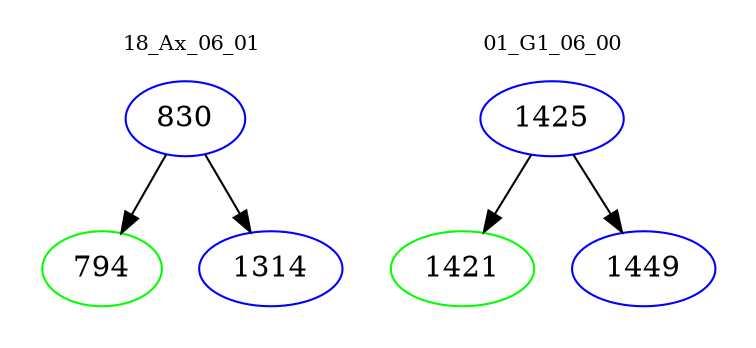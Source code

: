 digraph{
subgraph cluster_0 {
color = white
label = "18_Ax_06_01";
fontsize=10;
T0_830 [label="830", color="blue"]
T0_830 -> T0_794 [color="black"]
T0_794 [label="794", color="green"]
T0_830 -> T0_1314 [color="black"]
T0_1314 [label="1314", color="blue"]
}
subgraph cluster_1 {
color = white
label = "01_G1_06_00";
fontsize=10;
T1_1425 [label="1425", color="blue"]
T1_1425 -> T1_1421 [color="black"]
T1_1421 [label="1421", color="green"]
T1_1425 -> T1_1449 [color="black"]
T1_1449 [label="1449", color="blue"]
}
}

